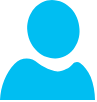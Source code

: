 <mxfile version="22.1.6" type="github">
  <diagram name="Page-1" id="dxbHkkhMPkNguEiErujT">
    <mxGraphModel dx="1050" dy="530" grid="1" gridSize="10" guides="1" tooltips="1" connect="1" arrows="1" fold="1" page="1" pageScale="1" pageWidth="827" pageHeight="1169" math="0" shadow="0">
      <root>
        <mxCell id="0" />
        <mxCell id="1" parent="0" />
        <mxCell id="8YK9VDqp0YDSFm_LyoX7-1" value="" style="verticalLabelPosition=bottom;html=1;verticalAlign=top;align=center;strokeColor=none;fillColor=#00BEF2;shape=mxgraph.azure.user;" vertex="1" parent="1">
          <mxGeometry x="350" y="20" width="47.5" height="50" as="geometry" />
        </mxCell>
      </root>
    </mxGraphModel>
  </diagram>
</mxfile>
